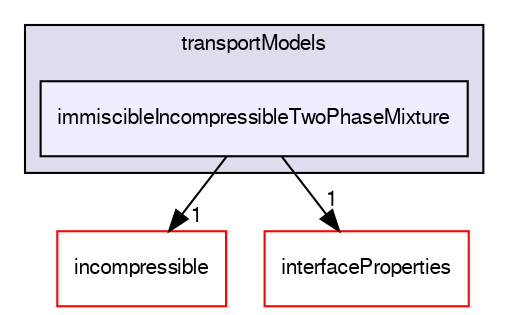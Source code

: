 digraph "src/transportModels/immiscibleIncompressibleTwoPhaseMixture" {
  bgcolor=transparent;
  compound=true
  node [ fontsize="10", fontname="FreeSans"];
  edge [ labelfontsize="10", labelfontname="FreeSans"];
  subgraph clusterdir_9415e59289a6feeb24164dafa70a594f {
    graph [ bgcolor="#ddddee", pencolor="black", label="transportModels" fontname="FreeSans", fontsize="10", URL="dir_9415e59289a6feeb24164dafa70a594f.html"]
  dir_f360eee4f758a83ee90d43c6d2dfc087 [shape=box, label="immiscibleIncompressibleTwoPhaseMixture", style="filled", fillcolor="#eeeeff", pencolor="black", URL="dir_f360eee4f758a83ee90d43c6d2dfc087.html"];
  }
  dir_ba81af78f54c1241449acf985c81e6d8 [shape=box label="incompressible" color="red" URL="dir_ba81af78f54c1241449acf985c81e6d8.html"];
  dir_c88d6d7462244dc5ba84ed1605548fd3 [shape=box label="interfaceProperties" color="red" URL="dir_c88d6d7462244dc5ba84ed1605548fd3.html"];
  dir_f360eee4f758a83ee90d43c6d2dfc087->dir_ba81af78f54c1241449acf985c81e6d8 [headlabel="1", labeldistance=1.5 headhref="dir_002783_000764.html"];
  dir_f360eee4f758a83ee90d43c6d2dfc087->dir_c88d6d7462244dc5ba84ed1605548fd3 [headlabel="1", labeldistance=1.5 headhref="dir_002783_002792.html"];
}
